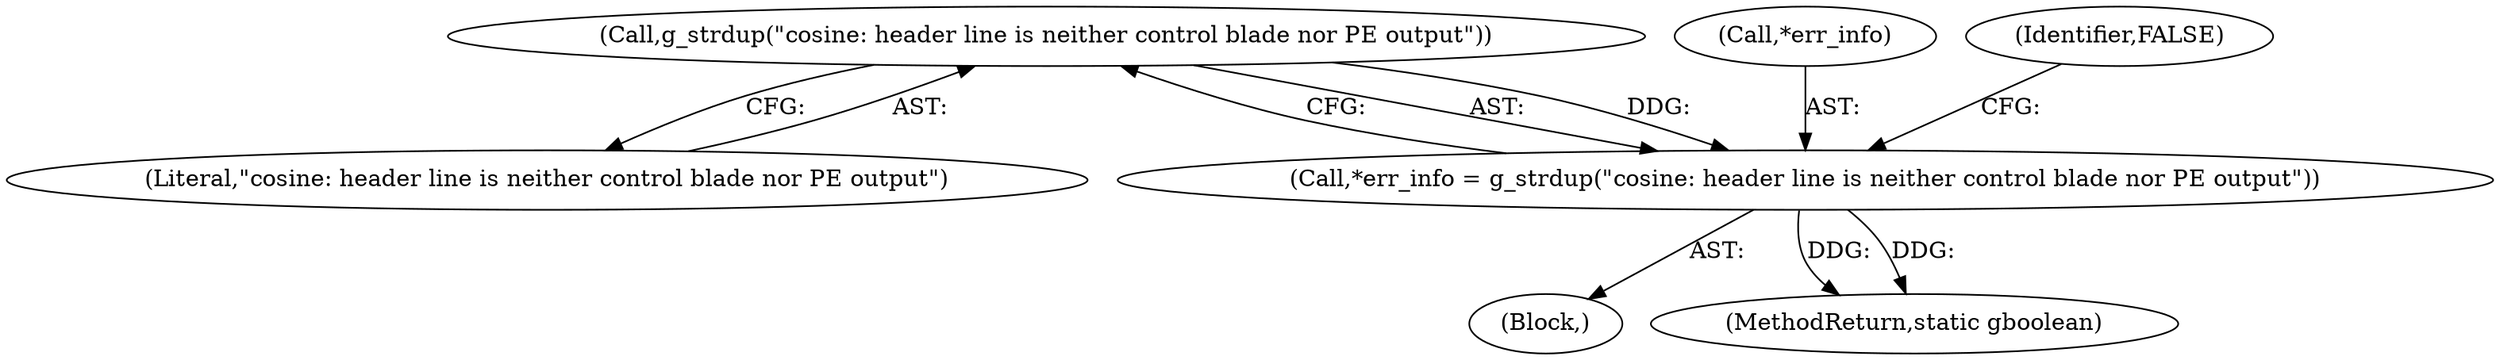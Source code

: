 digraph "0_wireshark_f5ec0afb766f19519ea9623152cca3bbe2229500_2@API" {
"1000263" [label="(Call,g_strdup(\"cosine: header line is neither control blade nor PE output\"))"];
"1000260" [label="(Call,*err_info = g_strdup(\"cosine: header line is neither control blade nor PE output\"))"];
"1000255" [label="(Block,)"];
"1000260" [label="(Call,*err_info = g_strdup(\"cosine: header line is neither control blade nor PE output\"))"];
"1000261" [label="(Call,*err_info)"];
"1000578" [label="(MethodReturn,static gboolean)"];
"1000263" [label="(Call,g_strdup(\"cosine: header line is neither control blade nor PE output\"))"];
"1000266" [label="(Identifier,FALSE)"];
"1000264" [label="(Literal,\"cosine: header line is neither control blade nor PE output\")"];
"1000263" -> "1000260"  [label="AST: "];
"1000263" -> "1000264"  [label="CFG: "];
"1000264" -> "1000263"  [label="AST: "];
"1000260" -> "1000263"  [label="CFG: "];
"1000263" -> "1000260"  [label="DDG: "];
"1000260" -> "1000255"  [label="AST: "];
"1000261" -> "1000260"  [label="AST: "];
"1000266" -> "1000260"  [label="CFG: "];
"1000260" -> "1000578"  [label="DDG: "];
"1000260" -> "1000578"  [label="DDG: "];
}
